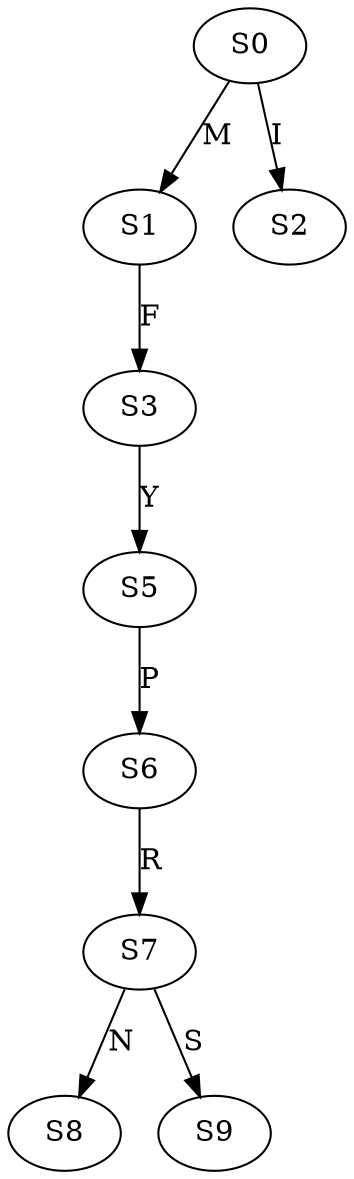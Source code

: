 strict digraph  {
	S0 -> S1 [ label = M ];
	S0 -> S2 [ label = I ];
	S1 -> S3 [ label = F ];
	S3 -> S5 [ label = Y ];
	S5 -> S6 [ label = P ];
	S6 -> S7 [ label = R ];
	S7 -> S8 [ label = N ];
	S7 -> S9 [ label = S ];
}
